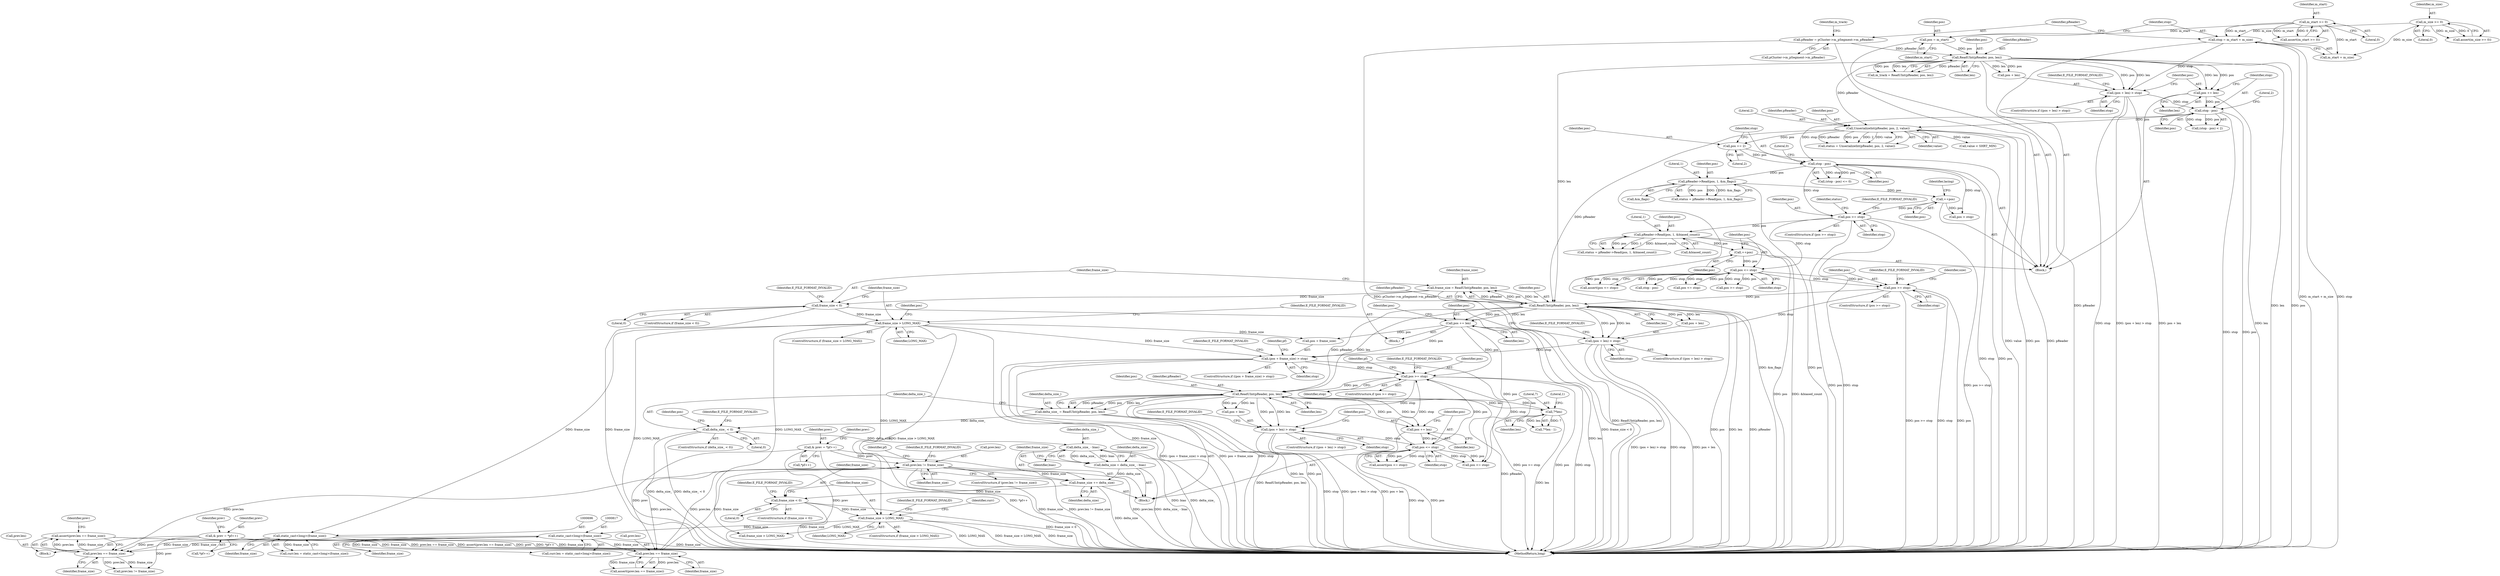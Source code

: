 digraph "1_Android_04839626ed859623901ebd3a5fd483982186b59d_174@API" {
"1000841" [label="(Call,assert(prev.len == frame_size))"];
"1000842" [label="(Call,prev.len == frame_size)"];
"1000733" [label="(Call,prev.len != frame_size)"];
"1000721" [label="(Call,& prev = *pf++)"];
"1000727" [label="(Call,prev.len == frame_size)"];
"1000695" [label="(Call,static_cast<long>(frame_size))"];
"1000647" [label="(Call,frame_size > LONG_MAX)"];
"1000641" [label="(Call,frame_size < 0)"];
"1000634" [label="(Call,frame_size = ReadUInt(pReader, pos, len))"];
"1000636" [label="(Call,ReadUInt(pReader, pos, len))"];
"1000212" [label="(Call,UnserializeInt(pReader, pos, 2, value))"];
"1000179" [label="(Call,ReadUInt(pReader, pos, len))"];
"1000170" [label="(Call,pReader = pCluster->m_pSegment->m_pReader)"];
"1000160" [label="(Call,pos = m_start)"];
"1000140" [label="(Call,m_start >= 0)"];
"1000202" [label="(Call,stop - pos)"];
"1000190" [label="(Call,(pos + len) > stop)"];
"1000164" [label="(Call,stop = m_start + m_size)"];
"1000144" [label="(Call,m_size >= 0)"];
"1000197" [label="(Call,pos += len)"];
"1000620" [label="(Call,pos >= stop)"];
"1000342" [label="(Call,pos <= stop)"];
"1000339" [label="(Call,++pos)"];
"1000330" [label="(Call,pReader->Read(pos, 1, &biased_count))"];
"1000322" [label="(Call,pos >= stop)"];
"1000269" [label="(Call,++pos)"];
"1000251" [label="(Call,pReader->Read(pos, 1, &m_flags))"];
"1000243" [label="(Call,stop - pos)"];
"1000238" [label="(Call,pos += 2)"];
"1000816" [label="(Call,static_cast<long>(frame_size))"];
"1000807" [label="(Call,frame_size > LONG_MAX)"];
"1000801" [label="(Call,frame_size < 0)"];
"1000797" [label="(Call,frame_size += delta_size)"];
"1000792" [label="(Call,delta_size = delta_size_ - bias)"];
"1000794" [label="(Call,delta_size_ - bias)"];
"1000762" [label="(Call,delta_size_ < 0)"];
"1000755" [label="(Call,delta_size_ = ReadUInt(pReader, pos, len))"];
"1000757" [label="(Call,ReadUInt(pReader, pos, len))"];
"1000711" [label="(Call,pos >= stop)"];
"1000779" [label="(Call,pos <= stop)"];
"1000775" [label="(Call,pos += len)"];
"1000768" [label="(Call,(pos + len) > stop)"];
"1000660" [label="(Call,pos += len)"];
"1000664" [label="(Call,(pos + frame_size) > stop)"];
"1000653" [label="(Call,(pos + len) > stop)"];
"1000786" [label="(Call,7*len)"];
"1000836" [label="(Call,& prev = *pf++)"];
"1000251" [label="(Call,pReader->Read(pos, 1, &m_flags))"];
"1000761" [label="(ControlStructure,if (delta_size_ < 0))"];
"1000331" [label="(Identifier,pos)"];
"1000662" [label="(Identifier,len)"];
"1000171" [label="(Identifier,pReader)"];
"1000763" [label="(Identifier,delta_size_)"];
"1000222" [label="(Call,value < SHRT_MIN)"];
"1000191" [label="(Call,pos + len)"];
"1000141" [label="(Identifier,m_start)"];
"1000801" [label="(Call,frame_size < 0)"];
"1000850" [label="(Identifier,prev)"];
"1000777" [label="(Identifier,len)"];
"1000757" [label="(Call,ReadUInt(pReader, pos, len))"];
"1000811" [label="(Identifier,E_FILE_FORMAT_INVALID)"];
"1000775" [label="(Call,pos += len)"];
"1000252" [label="(Identifier,pos)"];
"1000843" [label="(Call,prev.len)"];
"1000199" [label="(Identifier,len)"];
"1000202" [label="(Call,stop - pos)"];
"1000214" [label="(Identifier,pos)"];
"1000545" [label="(Call,stop - pos)"];
"1000728" [label="(Call,prev.len)"];
"1000172" [label="(Call,pCluster->m_pSegment->m_pReader)"];
"1000340" [label="(Identifier,pos)"];
"1000789" [label="(Literal,1)"];
"1000764" [label="(Literal,0)"];
"1000122" [label="(Block,)"];
"1000769" [label="(Call,pos + len)"];
"1000145" [label="(Identifier,m_size)"];
"1000774" [label="(Identifier,E_FILE_FORMAT_INVALID)"];
"1000215" [label="(Literal,2)"];
"1000691" [label="(Call,curr.len = static_cast<long>(frame_size))"];
"1000836" [label="(Call,& prev = *pf++)"];
"1000196" [label="(Identifier,E_FILE_FORMAT_INVALID)"];
"1000323" [label="(Identifier,pos)"];
"1000841" [label="(Call,assert(prev.len == frame_size))"];
"1000800" [label="(ControlStructure,if (frame_size < 0))"];
"1000712" [label="(Identifier,pos)"];
"1000177" [label="(Call,m_track = ReadUInt(pReader, pos, len))"];
"1000144" [label="(Call,m_size >= 0)"];
"1000635" [label="(Identifier,frame_size)"];
"1000194" [label="(Identifier,stop)"];
"1000198" [label="(Identifier,pos)"];
"1000330" [label="(Call,pReader->Read(pos, 1, &biased_count))"];
"1000665" [label="(Call,pos + frame_size)"];
"1000239" [label="(Identifier,pos)"];
"1000797" [label="(Call,frame_size += delta_size)"];
"1000448" [label="(Call,pos <= stop)"];
"1000161" [label="(Identifier,pos)"];
"1000143" [label="(Call,assert(m_size >= 0))"];
"1000270" [label="(Identifier,pos)"];
"1000164" [label="(Call,stop = m_start + m_size)"];
"1000792" [label="(Call,delta_size = delta_size_ - bias)"];
"1000646" [label="(ControlStructure,if (frame_size > LONG_MAX))"];
"1000197" [label="(Call,pos += len)"];
"1000324" [label="(Identifier,stop)"];
"1000645" [label="(Identifier,E_FILE_FORMAT_INVALID)"];
"1000213" [label="(Identifier,pReader)"];
"1000809" [label="(Identifier,LONG_MAX)"];
"1000713" [label="(Identifier,stop)"];
"1000392" [label="(Call,pos >= stop)"];
"1000344" [label="(Identifier,stop)"];
"1000770" [label="(Identifier,pos)"];
"1000726" [label="(Call,assert(prev.len == frame_size))"];
"1000204" [label="(Identifier,pos)"];
"1000814" [label="(Identifier,curr)"];
"1000643" [label="(Literal,0)"];
"1000622" [label="(Identifier,stop)"];
"1000776" [label="(Identifier,pos)"];
"1000640" [label="(ControlStructure,if (frame_size < 0))"];
"1000727" [label="(Call,prev.len == frame_size)"];
"1000329" [label="(Identifier,status)"];
"1000162" [label="(Identifier,m_start)"];
"1000722" [label="(Identifier,prev)"];
"1000165" [label="(Identifier,stop)"];
"1000808" [label="(Identifier,frame_size)"];
"1000794" [label="(Call,delta_size_ - bias)"];
"1000766" [label="(Identifier,E_FILE_FORMAT_INVALID)"];
"1000659" [label="(Identifier,E_FILE_FORMAT_INVALID)"];
"1000758" [label="(Identifier,pReader)"];
"1000892" [label="(Call,frame_size > LONG_MAX)"];
"1000842" [label="(Call,prev.len == frame_size)"];
"1000269" [label="(Call,++pos)"];
"1000767" [label="(ControlStructure,if ((pos + len) > stop))"];
"1000240" [label="(Literal,2)"];
"1000212" [label="(Call,UnserializeInt(pReader, pos, 2, value))"];
"1000653" [label="(Call,(pos + len) > stop)"];
"1000695" [label="(Call,static_cast<long>(frame_size))"];
"1000723" [label="(Call,*pf++)"];
"1000663" [label="(ControlStructure,if ((pos + frame_size) > stop))"];
"1000718" [label="(Identifier,pf)"];
"1000655" [label="(Identifier,pos)"];
"1000146" [label="(Literal,0)"];
"1000779" [label="(Call,pos <= stop)"];
"1000627" [label="(Identifier,size)"];
"1000332" [label="(Literal,1)"];
"1000333" [label="(Call,&biased_count)"];
"1000160" [label="(Call,pos = m_start)"];
"1000641" [label="(Call,frame_size < 0)"];
"1000734" [label="(Call,prev.len)"];
"1000654" [label="(Call,pos + len)"];
"1000181" [label="(Identifier,pos)"];
"1000848" [label="(Call,prev.len != frame_size)"];
"1000249" [label="(Call,status = pReader->Read(pos, 1, &m_flags))"];
"1000755" [label="(Call,delta_size_ = ReadUInt(pReader, pos, len))"];
"1000802" [label="(Identifier,frame_size)"];
"1000846" [label="(Identifier,frame_size)"];
"1000733" [label="(Call,prev.len != frame_size)"];
"1000673" [label="(Identifier,pf)"];
"1000244" [label="(Identifier,stop)"];
"1000642" [label="(Identifier,frame_size)"];
"1000742" [label="(Identifier,pf)"];
"1000768" [label="(Call,(pos + len) > stop)"];
"1000142" [label="(Literal,0)"];
"1000661" [label="(Identifier,pos)"];
"1000619" [label="(ControlStructure,if (pos >= stop))"];
"1000828" [label="(Call,pos <= stop)"];
"1000190" [label="(Call,(pos + len) > stop)"];
"1000668" [label="(Identifier,stop)"];
"1000670" [label="(Identifier,E_FILE_FORMAT_INVALID)"];
"1000277" [label="(Call,pos > stop)"];
"1000759" [label="(Identifier,pos)"];
"1000737" [label="(Identifier,frame_size)"];
"1000710" [label="(ControlStructure,if (pos >= stop))"];
"1000942" [label="(MethodReturn,long)"];
"1000166" [label="(Call,m_start + m_size)"];
"1000709" [label="(Block,)"];
"1000647" [label="(Call,frame_size > LONG_MAX)"];
"1000639" [label="(Identifier,len)"];
"1000788" [label="(Identifier,len)"];
"1000787" [label="(Literal,7)"];
"1000238" [label="(Call,pos += 2)"];
"1000245" [label="(Identifier,pos)"];
"1000697" [label="(Identifier,frame_size)"];
"1000246" [label="(Literal,0)"];
"1000838" [label="(Call,*pf++)"];
"1000818" [label="(Identifier,frame_size)"];
"1000341" [label="(Call,assert(pos <= stop))"];
"1000762" [label="(Call,delta_size_ < 0)"];
"1000326" [label="(Identifier,E_FILE_FORMAT_INVALID)"];
"1000793" [label="(Identifier,delta_size)"];
"1000139" [label="(Call,assert(m_start >= 0))"];
"1000614" [label="(Block,)"];
"1000812" [label="(Call,curr.len = static_cast<long>(frame_size))"];
"1000795" [label="(Identifier,delta_size_)"];
"1000806" [label="(ControlStructure,if (frame_size > LONG_MAX))"];
"1000649" [label="(Identifier,LONG_MAX)"];
"1000328" [label="(Call,status = pReader->Read(pos, 1, &biased_count))"];
"1000620" [label="(Call,pos >= stop)"];
"1000210" [label="(Call,status = UnserializeInt(pReader, pos, 2, value))"];
"1000242" [label="(Call,(stop - pos) <= 0)"];
"1000780" [label="(Identifier,pos)"];
"1000201" [label="(Call,(stop - pos) < 2)"];
"1000621" [label="(Identifier,pos)"];
"1000273" [label="(Identifier,lacing)"];
"1000179" [label="(Call,ReadUInt(pReader, pos, len))"];
"1000711" [label="(Call,pos >= stop)"];
"1000178" [label="(Identifier,m_track)"];
"1000343" [label="(Identifier,pos)"];
"1000651" [label="(Identifier,E_FILE_FORMAT_INVALID)"];
"1000805" [label="(Identifier,E_FILE_FORMAT_INVALID)"];
"1000342" [label="(Call,pos <= stop)"];
"1000803" [label="(Literal,0)"];
"1000778" [label="(Call,assert(pos <= stop))"];
"1000732" [label="(ControlStructure,if (prev.len != frame_size))"];
"1000798" [label="(Identifier,frame_size)"];
"1000816" [label="(Call,static_cast<long>(frame_size))"];
"1000756" [label="(Identifier,delta_size_)"];
"1000636" [label="(Call,ReadUInt(pReader, pos, len))"];
"1000796" [label="(Identifier,bias)"];
"1000180" [label="(Identifier,pReader)"];
"1000664" [label="(Call,(pos + frame_size) > stop)"];
"1000837" [label="(Identifier,prev)"];
"1000216" [label="(Identifier,value)"];
"1000140" [label="(Call,m_start >= 0)"];
"1000205" [label="(Literal,2)"];
"1000666" [label="(Identifier,pos)"];
"1000637" [label="(Identifier,pReader)"];
"1000772" [label="(Identifier,stop)"];
"1000786" [label="(Call,7*len)"];
"1000652" [label="(ControlStructure,if ((pos + len) > stop))"];
"1000739" [label="(Identifier,E_FILE_FORMAT_INVALID)"];
"1000182" [label="(Identifier,len)"];
"1000253" [label="(Literal,1)"];
"1000203" [label="(Identifier,stop)"];
"1000660" [label="(Call,pos += len)"];
"1000243" [label="(Call,stop - pos)"];
"1000624" [label="(Identifier,E_FILE_FORMAT_INVALID)"];
"1000339" [label="(Call,++pos)"];
"1000799" [label="(Identifier,delta_size)"];
"1000785" [label="(Call,7*len - 1)"];
"1000170" [label="(Call,pReader = pCluster->m_pSegment->m_pReader)"];
"1000321" [label="(ControlStructure,if (pos >= stop))"];
"1000826" [label="(Block,)"];
"1000254" [label="(Call,&m_flags)"];
"1000760" [label="(Identifier,len)"];
"1000634" [label="(Call,frame_size = ReadUInt(pReader, pos, len))"];
"1000729" [label="(Identifier,prev)"];
"1000731" [label="(Identifier,frame_size)"];
"1000322" [label="(Call,pos >= stop)"];
"1000657" [label="(Identifier,stop)"];
"1000844" [label="(Identifier,prev)"];
"1000721" [label="(Call,& prev = *pf++)"];
"1000189" [label="(ControlStructure,if ((pos + len) > stop))"];
"1000715" [label="(Identifier,E_FILE_FORMAT_INVALID)"];
"1000781" [label="(Identifier,stop)"];
"1000648" [label="(Identifier,frame_size)"];
"1000638" [label="(Identifier,pos)"];
"1000807" [label="(Call,frame_size > LONG_MAX)"];
"1000841" -> "1000826"  [label="AST: "];
"1000841" -> "1000842"  [label="CFG: "];
"1000842" -> "1000841"  [label="AST: "];
"1000850" -> "1000841"  [label="CFG: "];
"1000841" -> "1000942"  [label="DDG: prev.len == frame_size"];
"1000841" -> "1000942"  [label="DDG: assert(prev.len == frame_size)"];
"1000842" -> "1000841"  [label="DDG: prev.len"];
"1000842" -> "1000841"  [label="DDG: frame_size"];
"1000842" -> "1000846"  [label="CFG: "];
"1000843" -> "1000842"  [label="AST: "];
"1000846" -> "1000842"  [label="AST: "];
"1000733" -> "1000842"  [label="DDG: prev.len"];
"1000836" -> "1000842"  [label="DDG: prev"];
"1000695" -> "1000842"  [label="DDG: frame_size"];
"1000816" -> "1000842"  [label="DDG: frame_size"];
"1000842" -> "1000848"  [label="DDG: prev.len"];
"1000842" -> "1000848"  [label="DDG: frame_size"];
"1000733" -> "1000732"  [label="AST: "];
"1000733" -> "1000737"  [label="CFG: "];
"1000734" -> "1000733"  [label="AST: "];
"1000737" -> "1000733"  [label="AST: "];
"1000739" -> "1000733"  [label="CFG: "];
"1000742" -> "1000733"  [label="CFG: "];
"1000733" -> "1000942"  [label="DDG: prev.len"];
"1000733" -> "1000942"  [label="DDG: frame_size"];
"1000733" -> "1000942"  [label="DDG: prev.len != frame_size"];
"1000733" -> "1000727"  [label="DDG: prev.len"];
"1000721" -> "1000733"  [label="DDG: prev"];
"1000727" -> "1000733"  [label="DDG: prev.len"];
"1000727" -> "1000733"  [label="DDG: frame_size"];
"1000733" -> "1000797"  [label="DDG: frame_size"];
"1000721" -> "1000709"  [label="AST: "];
"1000721" -> "1000723"  [label="CFG: "];
"1000722" -> "1000721"  [label="AST: "];
"1000723" -> "1000721"  [label="AST: "];
"1000729" -> "1000721"  [label="CFG: "];
"1000721" -> "1000942"  [label="DDG: prev"];
"1000721" -> "1000942"  [label="DDG: *pf++"];
"1000721" -> "1000727"  [label="DDG: prev"];
"1000727" -> "1000726"  [label="AST: "];
"1000727" -> "1000731"  [label="CFG: "];
"1000728" -> "1000727"  [label="AST: "];
"1000731" -> "1000727"  [label="AST: "];
"1000726" -> "1000727"  [label="CFG: "];
"1000727" -> "1000726"  [label="DDG: prev.len"];
"1000727" -> "1000726"  [label="DDG: frame_size"];
"1000695" -> "1000727"  [label="DDG: frame_size"];
"1000816" -> "1000727"  [label="DDG: frame_size"];
"1000695" -> "1000691"  [label="AST: "];
"1000695" -> "1000697"  [label="CFG: "];
"1000696" -> "1000695"  [label="AST: "];
"1000697" -> "1000695"  [label="AST: "];
"1000691" -> "1000695"  [label="CFG: "];
"1000695" -> "1000942"  [label="DDG: frame_size"];
"1000695" -> "1000691"  [label="DDG: frame_size"];
"1000647" -> "1000695"  [label="DDG: frame_size"];
"1000647" -> "1000646"  [label="AST: "];
"1000647" -> "1000649"  [label="CFG: "];
"1000648" -> "1000647"  [label="AST: "];
"1000649" -> "1000647"  [label="AST: "];
"1000651" -> "1000647"  [label="CFG: "];
"1000655" -> "1000647"  [label="CFG: "];
"1000647" -> "1000942"  [label="DDG: frame_size > LONG_MAX"];
"1000647" -> "1000942"  [label="DDG: frame_size"];
"1000647" -> "1000942"  [label="DDG: LONG_MAX"];
"1000641" -> "1000647"  [label="DDG: frame_size"];
"1000647" -> "1000664"  [label="DDG: frame_size"];
"1000647" -> "1000665"  [label="DDG: frame_size"];
"1000647" -> "1000807"  [label="DDG: LONG_MAX"];
"1000647" -> "1000892"  [label="DDG: LONG_MAX"];
"1000641" -> "1000640"  [label="AST: "];
"1000641" -> "1000643"  [label="CFG: "];
"1000642" -> "1000641"  [label="AST: "];
"1000643" -> "1000641"  [label="AST: "];
"1000645" -> "1000641"  [label="CFG: "];
"1000648" -> "1000641"  [label="CFG: "];
"1000641" -> "1000942"  [label="DDG: frame_size < 0"];
"1000641" -> "1000942"  [label="DDG: frame_size"];
"1000634" -> "1000641"  [label="DDG: frame_size"];
"1000634" -> "1000614"  [label="AST: "];
"1000634" -> "1000636"  [label="CFG: "];
"1000635" -> "1000634"  [label="AST: "];
"1000636" -> "1000634"  [label="AST: "];
"1000642" -> "1000634"  [label="CFG: "];
"1000634" -> "1000942"  [label="DDG: ReadUInt(pReader, pos, len)"];
"1000636" -> "1000634"  [label="DDG: pReader"];
"1000636" -> "1000634"  [label="DDG: pos"];
"1000636" -> "1000634"  [label="DDG: len"];
"1000636" -> "1000639"  [label="CFG: "];
"1000637" -> "1000636"  [label="AST: "];
"1000638" -> "1000636"  [label="AST: "];
"1000639" -> "1000636"  [label="AST: "];
"1000636" -> "1000942"  [label="DDG: pos"];
"1000636" -> "1000942"  [label="DDG: len"];
"1000636" -> "1000942"  [label="DDG: pReader"];
"1000212" -> "1000636"  [label="DDG: pReader"];
"1000620" -> "1000636"  [label="DDG: pos"];
"1000179" -> "1000636"  [label="DDG: len"];
"1000636" -> "1000653"  [label="DDG: pos"];
"1000636" -> "1000653"  [label="DDG: len"];
"1000636" -> "1000654"  [label="DDG: pos"];
"1000636" -> "1000654"  [label="DDG: len"];
"1000636" -> "1000660"  [label="DDG: len"];
"1000636" -> "1000660"  [label="DDG: pos"];
"1000636" -> "1000757"  [label="DDG: pReader"];
"1000636" -> "1000757"  [label="DDG: len"];
"1000212" -> "1000210"  [label="AST: "];
"1000212" -> "1000216"  [label="CFG: "];
"1000213" -> "1000212"  [label="AST: "];
"1000214" -> "1000212"  [label="AST: "];
"1000215" -> "1000212"  [label="AST: "];
"1000216" -> "1000212"  [label="AST: "];
"1000210" -> "1000212"  [label="CFG: "];
"1000212" -> "1000942"  [label="DDG: value"];
"1000212" -> "1000942"  [label="DDG: pos"];
"1000212" -> "1000942"  [label="DDG: pReader"];
"1000212" -> "1000210"  [label="DDG: pReader"];
"1000212" -> "1000210"  [label="DDG: pos"];
"1000212" -> "1000210"  [label="DDG: 2"];
"1000212" -> "1000210"  [label="DDG: value"];
"1000179" -> "1000212"  [label="DDG: pReader"];
"1000202" -> "1000212"  [label="DDG: pos"];
"1000212" -> "1000222"  [label="DDG: value"];
"1000212" -> "1000238"  [label="DDG: pos"];
"1000179" -> "1000177"  [label="AST: "];
"1000179" -> "1000182"  [label="CFG: "];
"1000180" -> "1000179"  [label="AST: "];
"1000181" -> "1000179"  [label="AST: "];
"1000182" -> "1000179"  [label="AST: "];
"1000177" -> "1000179"  [label="CFG: "];
"1000179" -> "1000942"  [label="DDG: len"];
"1000179" -> "1000942"  [label="DDG: pos"];
"1000179" -> "1000942"  [label="DDG: pReader"];
"1000179" -> "1000177"  [label="DDG: pReader"];
"1000179" -> "1000177"  [label="DDG: pos"];
"1000179" -> "1000177"  [label="DDG: len"];
"1000170" -> "1000179"  [label="DDG: pReader"];
"1000160" -> "1000179"  [label="DDG: pos"];
"1000179" -> "1000190"  [label="DDG: pos"];
"1000179" -> "1000190"  [label="DDG: len"];
"1000179" -> "1000191"  [label="DDG: pos"];
"1000179" -> "1000191"  [label="DDG: len"];
"1000179" -> "1000197"  [label="DDG: len"];
"1000179" -> "1000197"  [label="DDG: pos"];
"1000170" -> "1000122"  [label="AST: "];
"1000170" -> "1000172"  [label="CFG: "];
"1000171" -> "1000170"  [label="AST: "];
"1000172" -> "1000170"  [label="AST: "];
"1000178" -> "1000170"  [label="CFG: "];
"1000170" -> "1000942"  [label="DDG: pCluster->m_pSegment->m_pReader"];
"1000160" -> "1000122"  [label="AST: "];
"1000160" -> "1000162"  [label="CFG: "];
"1000161" -> "1000160"  [label="AST: "];
"1000162" -> "1000160"  [label="AST: "];
"1000165" -> "1000160"  [label="CFG: "];
"1000140" -> "1000160"  [label="DDG: m_start"];
"1000140" -> "1000139"  [label="AST: "];
"1000140" -> "1000142"  [label="CFG: "];
"1000141" -> "1000140"  [label="AST: "];
"1000142" -> "1000140"  [label="AST: "];
"1000139" -> "1000140"  [label="CFG: "];
"1000140" -> "1000139"  [label="DDG: m_start"];
"1000140" -> "1000139"  [label="DDG: 0"];
"1000140" -> "1000164"  [label="DDG: m_start"];
"1000140" -> "1000166"  [label="DDG: m_start"];
"1000202" -> "1000201"  [label="AST: "];
"1000202" -> "1000204"  [label="CFG: "];
"1000203" -> "1000202"  [label="AST: "];
"1000204" -> "1000202"  [label="AST: "];
"1000205" -> "1000202"  [label="CFG: "];
"1000202" -> "1000942"  [label="DDG: stop"];
"1000202" -> "1000942"  [label="DDG: pos"];
"1000202" -> "1000201"  [label="DDG: stop"];
"1000202" -> "1000201"  [label="DDG: pos"];
"1000190" -> "1000202"  [label="DDG: stop"];
"1000197" -> "1000202"  [label="DDG: pos"];
"1000202" -> "1000243"  [label="DDG: stop"];
"1000190" -> "1000189"  [label="AST: "];
"1000190" -> "1000194"  [label="CFG: "];
"1000191" -> "1000190"  [label="AST: "];
"1000194" -> "1000190"  [label="AST: "];
"1000196" -> "1000190"  [label="CFG: "];
"1000198" -> "1000190"  [label="CFG: "];
"1000190" -> "1000942"  [label="DDG: stop"];
"1000190" -> "1000942"  [label="DDG: (pos + len) > stop"];
"1000190" -> "1000942"  [label="DDG: pos + len"];
"1000164" -> "1000190"  [label="DDG: stop"];
"1000164" -> "1000122"  [label="AST: "];
"1000164" -> "1000166"  [label="CFG: "];
"1000165" -> "1000164"  [label="AST: "];
"1000166" -> "1000164"  [label="AST: "];
"1000171" -> "1000164"  [label="CFG: "];
"1000164" -> "1000942"  [label="DDG: m_start + m_size"];
"1000164" -> "1000942"  [label="DDG: stop"];
"1000144" -> "1000164"  [label="DDG: m_size"];
"1000144" -> "1000143"  [label="AST: "];
"1000144" -> "1000146"  [label="CFG: "];
"1000145" -> "1000144"  [label="AST: "];
"1000146" -> "1000144"  [label="AST: "];
"1000143" -> "1000144"  [label="CFG: "];
"1000144" -> "1000143"  [label="DDG: m_size"];
"1000144" -> "1000143"  [label="DDG: 0"];
"1000144" -> "1000166"  [label="DDG: m_size"];
"1000197" -> "1000122"  [label="AST: "];
"1000197" -> "1000199"  [label="CFG: "];
"1000198" -> "1000197"  [label="AST: "];
"1000199" -> "1000197"  [label="AST: "];
"1000203" -> "1000197"  [label="CFG: "];
"1000197" -> "1000942"  [label="DDG: len"];
"1000620" -> "1000619"  [label="AST: "];
"1000620" -> "1000622"  [label="CFG: "];
"1000621" -> "1000620"  [label="AST: "];
"1000622" -> "1000620"  [label="AST: "];
"1000624" -> "1000620"  [label="CFG: "];
"1000627" -> "1000620"  [label="CFG: "];
"1000620" -> "1000942"  [label="DDG: stop"];
"1000620" -> "1000942"  [label="DDG: pos"];
"1000620" -> "1000942"  [label="DDG: pos >= stop"];
"1000342" -> "1000620"  [label="DDG: pos"];
"1000342" -> "1000620"  [label="DDG: stop"];
"1000620" -> "1000653"  [label="DDG: stop"];
"1000342" -> "1000341"  [label="AST: "];
"1000342" -> "1000344"  [label="CFG: "];
"1000343" -> "1000342"  [label="AST: "];
"1000344" -> "1000342"  [label="AST: "];
"1000341" -> "1000342"  [label="CFG: "];
"1000342" -> "1000341"  [label="DDG: pos"];
"1000342" -> "1000341"  [label="DDG: stop"];
"1000339" -> "1000342"  [label="DDG: pos"];
"1000322" -> "1000342"  [label="DDG: stop"];
"1000342" -> "1000392"  [label="DDG: pos"];
"1000342" -> "1000392"  [label="DDG: stop"];
"1000342" -> "1000448"  [label="DDG: pos"];
"1000342" -> "1000448"  [label="DDG: stop"];
"1000342" -> "1000545"  [label="DDG: stop"];
"1000342" -> "1000545"  [label="DDG: pos"];
"1000339" -> "1000122"  [label="AST: "];
"1000339" -> "1000340"  [label="CFG: "];
"1000340" -> "1000339"  [label="AST: "];
"1000343" -> "1000339"  [label="CFG: "];
"1000330" -> "1000339"  [label="DDG: pos"];
"1000330" -> "1000328"  [label="AST: "];
"1000330" -> "1000333"  [label="CFG: "];
"1000331" -> "1000330"  [label="AST: "];
"1000332" -> "1000330"  [label="AST: "];
"1000333" -> "1000330"  [label="AST: "];
"1000328" -> "1000330"  [label="CFG: "];
"1000330" -> "1000942"  [label="DDG: pos"];
"1000330" -> "1000942"  [label="DDG: &biased_count"];
"1000330" -> "1000328"  [label="DDG: pos"];
"1000330" -> "1000328"  [label="DDG: 1"];
"1000330" -> "1000328"  [label="DDG: &biased_count"];
"1000322" -> "1000330"  [label="DDG: pos"];
"1000322" -> "1000321"  [label="AST: "];
"1000322" -> "1000324"  [label="CFG: "];
"1000323" -> "1000322"  [label="AST: "];
"1000324" -> "1000322"  [label="AST: "];
"1000326" -> "1000322"  [label="CFG: "];
"1000329" -> "1000322"  [label="CFG: "];
"1000322" -> "1000942"  [label="DDG: stop"];
"1000322" -> "1000942"  [label="DDG: pos >= stop"];
"1000322" -> "1000942"  [label="DDG: pos"];
"1000269" -> "1000322"  [label="DDG: pos"];
"1000243" -> "1000322"  [label="DDG: stop"];
"1000269" -> "1000122"  [label="AST: "];
"1000269" -> "1000270"  [label="CFG: "];
"1000270" -> "1000269"  [label="AST: "];
"1000273" -> "1000269"  [label="CFG: "];
"1000251" -> "1000269"  [label="DDG: pos"];
"1000269" -> "1000277"  [label="DDG: pos"];
"1000251" -> "1000249"  [label="AST: "];
"1000251" -> "1000254"  [label="CFG: "];
"1000252" -> "1000251"  [label="AST: "];
"1000253" -> "1000251"  [label="AST: "];
"1000254" -> "1000251"  [label="AST: "];
"1000249" -> "1000251"  [label="CFG: "];
"1000251" -> "1000942"  [label="DDG: &m_flags"];
"1000251" -> "1000942"  [label="DDG: pos"];
"1000251" -> "1000249"  [label="DDG: pos"];
"1000251" -> "1000249"  [label="DDG: 1"];
"1000251" -> "1000249"  [label="DDG: &m_flags"];
"1000243" -> "1000251"  [label="DDG: pos"];
"1000243" -> "1000242"  [label="AST: "];
"1000243" -> "1000245"  [label="CFG: "];
"1000244" -> "1000243"  [label="AST: "];
"1000245" -> "1000243"  [label="AST: "];
"1000246" -> "1000243"  [label="CFG: "];
"1000243" -> "1000942"  [label="DDG: stop"];
"1000243" -> "1000942"  [label="DDG: pos"];
"1000243" -> "1000242"  [label="DDG: stop"];
"1000243" -> "1000242"  [label="DDG: pos"];
"1000238" -> "1000243"  [label="DDG: pos"];
"1000243" -> "1000277"  [label="DDG: stop"];
"1000238" -> "1000122"  [label="AST: "];
"1000238" -> "1000240"  [label="CFG: "];
"1000239" -> "1000238"  [label="AST: "];
"1000240" -> "1000238"  [label="AST: "];
"1000244" -> "1000238"  [label="CFG: "];
"1000816" -> "1000812"  [label="AST: "];
"1000816" -> "1000818"  [label="CFG: "];
"1000817" -> "1000816"  [label="AST: "];
"1000818" -> "1000816"  [label="AST: "];
"1000812" -> "1000816"  [label="CFG: "];
"1000816" -> "1000942"  [label="DDG: frame_size"];
"1000816" -> "1000812"  [label="DDG: frame_size"];
"1000807" -> "1000816"  [label="DDG: frame_size"];
"1000807" -> "1000806"  [label="AST: "];
"1000807" -> "1000809"  [label="CFG: "];
"1000808" -> "1000807"  [label="AST: "];
"1000809" -> "1000807"  [label="AST: "];
"1000811" -> "1000807"  [label="CFG: "];
"1000814" -> "1000807"  [label="CFG: "];
"1000807" -> "1000942"  [label="DDG: frame_size > LONG_MAX"];
"1000807" -> "1000942"  [label="DDG: frame_size"];
"1000807" -> "1000942"  [label="DDG: LONG_MAX"];
"1000801" -> "1000807"  [label="DDG: frame_size"];
"1000807" -> "1000892"  [label="DDG: LONG_MAX"];
"1000801" -> "1000800"  [label="AST: "];
"1000801" -> "1000803"  [label="CFG: "];
"1000802" -> "1000801"  [label="AST: "];
"1000803" -> "1000801"  [label="AST: "];
"1000805" -> "1000801"  [label="CFG: "];
"1000808" -> "1000801"  [label="CFG: "];
"1000801" -> "1000942"  [label="DDG: frame_size"];
"1000801" -> "1000942"  [label="DDG: frame_size < 0"];
"1000797" -> "1000801"  [label="DDG: frame_size"];
"1000797" -> "1000709"  [label="AST: "];
"1000797" -> "1000799"  [label="CFG: "];
"1000798" -> "1000797"  [label="AST: "];
"1000799" -> "1000797"  [label="AST: "];
"1000802" -> "1000797"  [label="CFG: "];
"1000797" -> "1000942"  [label="DDG: delta_size"];
"1000792" -> "1000797"  [label="DDG: delta_size"];
"1000792" -> "1000709"  [label="AST: "];
"1000792" -> "1000794"  [label="CFG: "];
"1000793" -> "1000792"  [label="AST: "];
"1000794" -> "1000792"  [label="AST: "];
"1000798" -> "1000792"  [label="CFG: "];
"1000792" -> "1000942"  [label="DDG: delta_size_ - bias"];
"1000794" -> "1000792"  [label="DDG: delta_size_"];
"1000794" -> "1000792"  [label="DDG: bias"];
"1000794" -> "1000796"  [label="CFG: "];
"1000795" -> "1000794"  [label="AST: "];
"1000796" -> "1000794"  [label="AST: "];
"1000794" -> "1000942"  [label="DDG: bias"];
"1000794" -> "1000942"  [label="DDG: delta_size_"];
"1000762" -> "1000794"  [label="DDG: delta_size_"];
"1000762" -> "1000761"  [label="AST: "];
"1000762" -> "1000764"  [label="CFG: "];
"1000763" -> "1000762"  [label="AST: "];
"1000764" -> "1000762"  [label="AST: "];
"1000766" -> "1000762"  [label="CFG: "];
"1000770" -> "1000762"  [label="CFG: "];
"1000762" -> "1000942"  [label="DDG: delta_size_ < 0"];
"1000762" -> "1000942"  [label="DDG: delta_size_"];
"1000755" -> "1000762"  [label="DDG: delta_size_"];
"1000755" -> "1000709"  [label="AST: "];
"1000755" -> "1000757"  [label="CFG: "];
"1000756" -> "1000755"  [label="AST: "];
"1000757" -> "1000755"  [label="AST: "];
"1000763" -> "1000755"  [label="CFG: "];
"1000755" -> "1000942"  [label="DDG: ReadUInt(pReader, pos, len)"];
"1000757" -> "1000755"  [label="DDG: pReader"];
"1000757" -> "1000755"  [label="DDG: pos"];
"1000757" -> "1000755"  [label="DDG: len"];
"1000757" -> "1000760"  [label="CFG: "];
"1000758" -> "1000757"  [label="AST: "];
"1000759" -> "1000757"  [label="AST: "];
"1000760" -> "1000757"  [label="AST: "];
"1000757" -> "1000942"  [label="DDG: pReader"];
"1000757" -> "1000942"  [label="DDG: len"];
"1000757" -> "1000942"  [label="DDG: pos"];
"1000711" -> "1000757"  [label="DDG: pos"];
"1000786" -> "1000757"  [label="DDG: len"];
"1000757" -> "1000768"  [label="DDG: pos"];
"1000757" -> "1000768"  [label="DDG: len"];
"1000757" -> "1000769"  [label="DDG: pos"];
"1000757" -> "1000769"  [label="DDG: len"];
"1000757" -> "1000775"  [label="DDG: len"];
"1000757" -> "1000775"  [label="DDG: pos"];
"1000757" -> "1000786"  [label="DDG: len"];
"1000711" -> "1000710"  [label="AST: "];
"1000711" -> "1000713"  [label="CFG: "];
"1000712" -> "1000711"  [label="AST: "];
"1000713" -> "1000711"  [label="AST: "];
"1000715" -> "1000711"  [label="CFG: "];
"1000718" -> "1000711"  [label="CFG: "];
"1000711" -> "1000942"  [label="DDG: pos >= stop"];
"1000711" -> "1000942"  [label="DDG: pos"];
"1000711" -> "1000942"  [label="DDG: stop"];
"1000779" -> "1000711"  [label="DDG: pos"];
"1000779" -> "1000711"  [label="DDG: stop"];
"1000660" -> "1000711"  [label="DDG: pos"];
"1000664" -> "1000711"  [label="DDG: stop"];
"1000711" -> "1000768"  [label="DDG: stop"];
"1000779" -> "1000778"  [label="AST: "];
"1000779" -> "1000781"  [label="CFG: "];
"1000780" -> "1000779"  [label="AST: "];
"1000781" -> "1000779"  [label="AST: "];
"1000778" -> "1000779"  [label="CFG: "];
"1000779" -> "1000942"  [label="DDG: pos"];
"1000779" -> "1000942"  [label="DDG: stop"];
"1000779" -> "1000778"  [label="DDG: pos"];
"1000779" -> "1000778"  [label="DDG: stop"];
"1000775" -> "1000779"  [label="DDG: pos"];
"1000768" -> "1000779"  [label="DDG: stop"];
"1000779" -> "1000828"  [label="DDG: pos"];
"1000779" -> "1000828"  [label="DDG: stop"];
"1000775" -> "1000709"  [label="AST: "];
"1000775" -> "1000777"  [label="CFG: "];
"1000776" -> "1000775"  [label="AST: "];
"1000777" -> "1000775"  [label="AST: "];
"1000780" -> "1000775"  [label="CFG: "];
"1000768" -> "1000767"  [label="AST: "];
"1000768" -> "1000772"  [label="CFG: "];
"1000769" -> "1000768"  [label="AST: "];
"1000772" -> "1000768"  [label="AST: "];
"1000774" -> "1000768"  [label="CFG: "];
"1000776" -> "1000768"  [label="CFG: "];
"1000768" -> "1000942"  [label="DDG: pos + len"];
"1000768" -> "1000942"  [label="DDG: stop"];
"1000768" -> "1000942"  [label="DDG: (pos + len) > stop"];
"1000660" -> "1000614"  [label="AST: "];
"1000660" -> "1000662"  [label="CFG: "];
"1000661" -> "1000660"  [label="AST: "];
"1000662" -> "1000660"  [label="AST: "];
"1000666" -> "1000660"  [label="CFG: "];
"1000660" -> "1000942"  [label="DDG: len"];
"1000660" -> "1000664"  [label="DDG: pos"];
"1000660" -> "1000665"  [label="DDG: pos"];
"1000660" -> "1000828"  [label="DDG: pos"];
"1000664" -> "1000663"  [label="AST: "];
"1000664" -> "1000668"  [label="CFG: "];
"1000665" -> "1000664"  [label="AST: "];
"1000668" -> "1000664"  [label="AST: "];
"1000670" -> "1000664"  [label="CFG: "];
"1000673" -> "1000664"  [label="CFG: "];
"1000664" -> "1000942"  [label="DDG: stop"];
"1000664" -> "1000942"  [label="DDG: (pos + frame_size) > stop"];
"1000664" -> "1000942"  [label="DDG: pos + frame_size"];
"1000653" -> "1000664"  [label="DDG: stop"];
"1000664" -> "1000828"  [label="DDG: stop"];
"1000653" -> "1000652"  [label="AST: "];
"1000653" -> "1000657"  [label="CFG: "];
"1000654" -> "1000653"  [label="AST: "];
"1000657" -> "1000653"  [label="AST: "];
"1000659" -> "1000653"  [label="CFG: "];
"1000661" -> "1000653"  [label="CFG: "];
"1000653" -> "1000942"  [label="DDG: (pos + len) > stop"];
"1000653" -> "1000942"  [label="DDG: stop"];
"1000653" -> "1000942"  [label="DDG: pos + len"];
"1000786" -> "1000785"  [label="AST: "];
"1000786" -> "1000788"  [label="CFG: "];
"1000787" -> "1000786"  [label="AST: "];
"1000788" -> "1000786"  [label="AST: "];
"1000789" -> "1000786"  [label="CFG: "];
"1000786" -> "1000942"  [label="DDG: len"];
"1000786" -> "1000785"  [label="DDG: 7"];
"1000786" -> "1000785"  [label="DDG: len"];
"1000836" -> "1000826"  [label="AST: "];
"1000836" -> "1000838"  [label="CFG: "];
"1000837" -> "1000836"  [label="AST: "];
"1000838" -> "1000836"  [label="AST: "];
"1000844" -> "1000836"  [label="CFG: "];
"1000836" -> "1000942"  [label="DDG: *pf++"];
"1000836" -> "1000942"  [label="DDG: prev"];
"1000836" -> "1000848"  [label="DDG: prev"];
}
